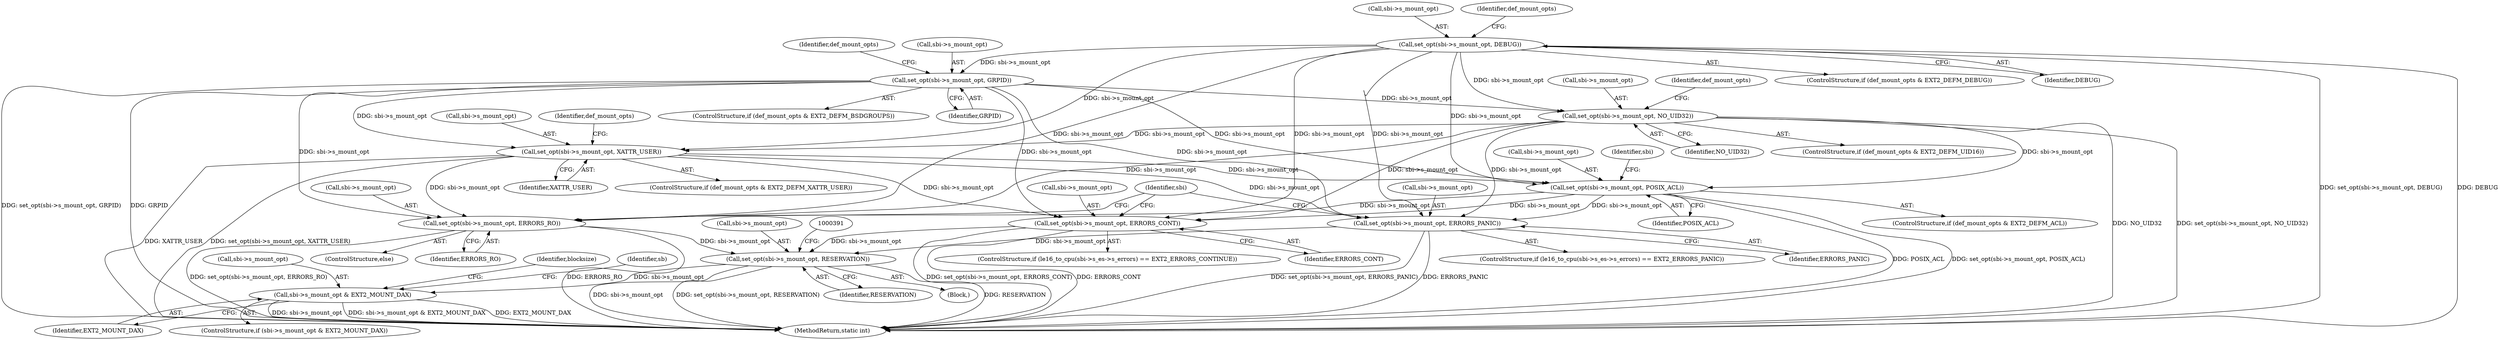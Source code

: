 digraph "0_linux_be0726d33cb8f411945884664924bed3cb8c70ee_0@pointer" {
"1000489" [label="(Call,sbi->s_mount_opt & EXT2_MOUNT_DAX)"];
"1000382" [label="(Call,set_opt(sbi->s_mount_opt, RESERVATION))"];
"1000355" [label="(Call,set_opt(sbi->s_mount_opt, ERRORS_RO))"];
"1000311" [label="(Call,set_opt(sbi->s_mount_opt, XATTR_USER))"];
"1000284" [label="(Call,set_opt(sbi->s_mount_opt, DEBUG))"];
"1000293" [label="(Call,set_opt(sbi->s_mount_opt, GRPID))"];
"1000302" [label="(Call,set_opt(sbi->s_mount_opt, NO_UID32))"];
"1000320" [label="(Call,set_opt(sbi->s_mount_opt, POSIX_ACL))"];
"1000349" [label="(Call,set_opt(sbi->s_mount_opt, ERRORS_CONT))"];
"1000334" [label="(Call,set_opt(sbi->s_mount_opt, ERRORS_PANIC))"];
"1000306" [label="(Identifier,NO_UID32)"];
"1000300" [label="(Identifier,def_mount_opts)"];
"1000280" [label="(ControlStructure,if (def_mount_opts & EXT2_DEFM_DEBUG))"];
"1000315" [label="(Identifier,XATTR_USER)"];
"1000309" [label="(Identifier,def_mount_opts)"];
"1000316" [label="(ControlStructure,if (def_mount_opts & EXT2_DEFM_ACL))"];
"1000321" [label="(Call,sbi->s_mount_opt)"];
"1000340" [label="(ControlStructure,if (le16_to_cpu(sbi->s_es->s_errors) == EXT2_ERRORS_CONTINUE))"];
"1000318" [label="(Identifier,def_mount_opts)"];
"1000362" [label="(Identifier,sbi)"];
"1000489" [label="(Call,sbi->s_mount_opt & EXT2_MOUNT_DAX)"];
"1000330" [label="(Identifier,sbi)"];
"1000325" [label="(ControlStructure,if (le16_to_cpu(sbi->s_es->s_errors) == EXT2_ERRORS_PANIC))"];
"1000302" [label="(Call,set_opt(sbi->s_mount_opt, NO_UID32))"];
"1000320" [label="(Call,set_opt(sbi->s_mount_opt, POSIX_ACL))"];
"1000294" [label="(Call,sbi->s_mount_opt)"];
"1000293" [label="(Call,set_opt(sbi->s_mount_opt, GRPID))"];
"1000298" [label="(ControlStructure,if (def_mount_opts & EXT2_DEFM_UID16))"];
"1000113" [label="(Block,)"];
"1000307" [label="(ControlStructure,if (def_mount_opts & EXT2_DEFM_XATTR_USER))"];
"1000311" [label="(Call,set_opt(sbi->s_mount_opt, XATTR_USER))"];
"1000493" [label="(Identifier,EXT2_MOUNT_DAX)"];
"1000497" [label="(Identifier,blocksize)"];
"1000354" [label="(ControlStructure,else)"];
"1000353" [label="(Identifier,ERRORS_CONT)"];
"1000355" [label="(Call,set_opt(sbi->s_mount_opt, ERRORS_RO))"];
"1000284" [label="(Call,set_opt(sbi->s_mount_opt, DEBUG))"];
"1000383" [label="(Call,sbi->s_mount_opt)"];
"1000324" [label="(Identifier,POSIX_ACL)"];
"1000334" [label="(Call,set_opt(sbi->s_mount_opt, ERRORS_PANIC))"];
"1000285" [label="(Call,sbi->s_mount_opt)"];
"1000288" [label="(Identifier,DEBUG)"];
"1000335" [label="(Call,sbi->s_mount_opt)"];
"1000289" [label="(ControlStructure,if (def_mount_opts & EXT2_DEFM_BSDGROUPS))"];
"1000382" [label="(Call,set_opt(sbi->s_mount_opt, RESERVATION))"];
"1000356" [label="(Call,sbi->s_mount_opt)"];
"1000386" [label="(Identifier,RESERVATION)"];
"1000525" [label="(Identifier,sb)"];
"1000291" [label="(Identifier,def_mount_opts)"];
"1001382" [label="(MethodReturn,static int)"];
"1000359" [label="(Identifier,ERRORS_RO)"];
"1000303" [label="(Call,sbi->s_mount_opt)"];
"1000350" [label="(Call,sbi->s_mount_opt)"];
"1000338" [label="(Identifier,ERRORS_PANIC)"];
"1000349" [label="(Call,set_opt(sbi->s_mount_opt, ERRORS_CONT))"];
"1000490" [label="(Call,sbi->s_mount_opt)"];
"1000297" [label="(Identifier,GRPID)"];
"1000312" [label="(Call,sbi->s_mount_opt)"];
"1000488" [label="(ControlStructure,if (sbi->s_mount_opt & EXT2_MOUNT_DAX))"];
"1000489" -> "1000488"  [label="AST: "];
"1000489" -> "1000493"  [label="CFG: "];
"1000490" -> "1000489"  [label="AST: "];
"1000493" -> "1000489"  [label="AST: "];
"1000497" -> "1000489"  [label="CFG: "];
"1000525" -> "1000489"  [label="CFG: "];
"1000489" -> "1001382"  [label="DDG: sbi->s_mount_opt & EXT2_MOUNT_DAX"];
"1000489" -> "1001382"  [label="DDG: EXT2_MOUNT_DAX"];
"1000489" -> "1001382"  [label="DDG: sbi->s_mount_opt"];
"1000382" -> "1000489"  [label="DDG: sbi->s_mount_opt"];
"1000382" -> "1000113"  [label="AST: "];
"1000382" -> "1000386"  [label="CFG: "];
"1000383" -> "1000382"  [label="AST: "];
"1000386" -> "1000382"  [label="AST: "];
"1000391" -> "1000382"  [label="CFG: "];
"1000382" -> "1001382"  [label="DDG: sbi->s_mount_opt"];
"1000382" -> "1001382"  [label="DDG: set_opt(sbi->s_mount_opt, RESERVATION)"];
"1000382" -> "1001382"  [label="DDG: RESERVATION"];
"1000355" -> "1000382"  [label="DDG: sbi->s_mount_opt"];
"1000349" -> "1000382"  [label="DDG: sbi->s_mount_opt"];
"1000334" -> "1000382"  [label="DDG: sbi->s_mount_opt"];
"1000355" -> "1000354"  [label="AST: "];
"1000355" -> "1000359"  [label="CFG: "];
"1000356" -> "1000355"  [label="AST: "];
"1000359" -> "1000355"  [label="AST: "];
"1000362" -> "1000355"  [label="CFG: "];
"1000355" -> "1001382"  [label="DDG: set_opt(sbi->s_mount_opt, ERRORS_RO)"];
"1000355" -> "1001382"  [label="DDG: ERRORS_RO"];
"1000311" -> "1000355"  [label="DDG: sbi->s_mount_opt"];
"1000284" -> "1000355"  [label="DDG: sbi->s_mount_opt"];
"1000293" -> "1000355"  [label="DDG: sbi->s_mount_opt"];
"1000302" -> "1000355"  [label="DDG: sbi->s_mount_opt"];
"1000320" -> "1000355"  [label="DDG: sbi->s_mount_opt"];
"1000311" -> "1000307"  [label="AST: "];
"1000311" -> "1000315"  [label="CFG: "];
"1000312" -> "1000311"  [label="AST: "];
"1000315" -> "1000311"  [label="AST: "];
"1000318" -> "1000311"  [label="CFG: "];
"1000311" -> "1001382"  [label="DDG: XATTR_USER"];
"1000311" -> "1001382"  [label="DDG: set_opt(sbi->s_mount_opt, XATTR_USER)"];
"1000284" -> "1000311"  [label="DDG: sbi->s_mount_opt"];
"1000293" -> "1000311"  [label="DDG: sbi->s_mount_opt"];
"1000302" -> "1000311"  [label="DDG: sbi->s_mount_opt"];
"1000311" -> "1000320"  [label="DDG: sbi->s_mount_opt"];
"1000311" -> "1000334"  [label="DDG: sbi->s_mount_opt"];
"1000311" -> "1000349"  [label="DDG: sbi->s_mount_opt"];
"1000284" -> "1000280"  [label="AST: "];
"1000284" -> "1000288"  [label="CFG: "];
"1000285" -> "1000284"  [label="AST: "];
"1000288" -> "1000284"  [label="AST: "];
"1000291" -> "1000284"  [label="CFG: "];
"1000284" -> "1001382"  [label="DDG: set_opt(sbi->s_mount_opt, DEBUG)"];
"1000284" -> "1001382"  [label="DDG: DEBUG"];
"1000284" -> "1000293"  [label="DDG: sbi->s_mount_opt"];
"1000284" -> "1000302"  [label="DDG: sbi->s_mount_opt"];
"1000284" -> "1000320"  [label="DDG: sbi->s_mount_opt"];
"1000284" -> "1000334"  [label="DDG: sbi->s_mount_opt"];
"1000284" -> "1000349"  [label="DDG: sbi->s_mount_opt"];
"1000293" -> "1000289"  [label="AST: "];
"1000293" -> "1000297"  [label="CFG: "];
"1000294" -> "1000293"  [label="AST: "];
"1000297" -> "1000293"  [label="AST: "];
"1000300" -> "1000293"  [label="CFG: "];
"1000293" -> "1001382"  [label="DDG: set_opt(sbi->s_mount_opt, GRPID)"];
"1000293" -> "1001382"  [label="DDG: GRPID"];
"1000293" -> "1000302"  [label="DDG: sbi->s_mount_opt"];
"1000293" -> "1000320"  [label="DDG: sbi->s_mount_opt"];
"1000293" -> "1000334"  [label="DDG: sbi->s_mount_opt"];
"1000293" -> "1000349"  [label="DDG: sbi->s_mount_opt"];
"1000302" -> "1000298"  [label="AST: "];
"1000302" -> "1000306"  [label="CFG: "];
"1000303" -> "1000302"  [label="AST: "];
"1000306" -> "1000302"  [label="AST: "];
"1000309" -> "1000302"  [label="CFG: "];
"1000302" -> "1001382"  [label="DDG: NO_UID32"];
"1000302" -> "1001382"  [label="DDG: set_opt(sbi->s_mount_opt, NO_UID32)"];
"1000302" -> "1000320"  [label="DDG: sbi->s_mount_opt"];
"1000302" -> "1000334"  [label="DDG: sbi->s_mount_opt"];
"1000302" -> "1000349"  [label="DDG: sbi->s_mount_opt"];
"1000320" -> "1000316"  [label="AST: "];
"1000320" -> "1000324"  [label="CFG: "];
"1000321" -> "1000320"  [label="AST: "];
"1000324" -> "1000320"  [label="AST: "];
"1000330" -> "1000320"  [label="CFG: "];
"1000320" -> "1001382"  [label="DDG: POSIX_ACL"];
"1000320" -> "1001382"  [label="DDG: set_opt(sbi->s_mount_opt, POSIX_ACL)"];
"1000320" -> "1000334"  [label="DDG: sbi->s_mount_opt"];
"1000320" -> "1000349"  [label="DDG: sbi->s_mount_opt"];
"1000349" -> "1000340"  [label="AST: "];
"1000349" -> "1000353"  [label="CFG: "];
"1000350" -> "1000349"  [label="AST: "];
"1000353" -> "1000349"  [label="AST: "];
"1000362" -> "1000349"  [label="CFG: "];
"1000349" -> "1001382"  [label="DDG: set_opt(sbi->s_mount_opt, ERRORS_CONT)"];
"1000349" -> "1001382"  [label="DDG: ERRORS_CONT"];
"1000334" -> "1000325"  [label="AST: "];
"1000334" -> "1000338"  [label="CFG: "];
"1000335" -> "1000334"  [label="AST: "];
"1000338" -> "1000334"  [label="AST: "];
"1000362" -> "1000334"  [label="CFG: "];
"1000334" -> "1001382"  [label="DDG: set_opt(sbi->s_mount_opt, ERRORS_PANIC)"];
"1000334" -> "1001382"  [label="DDG: ERRORS_PANIC"];
}
